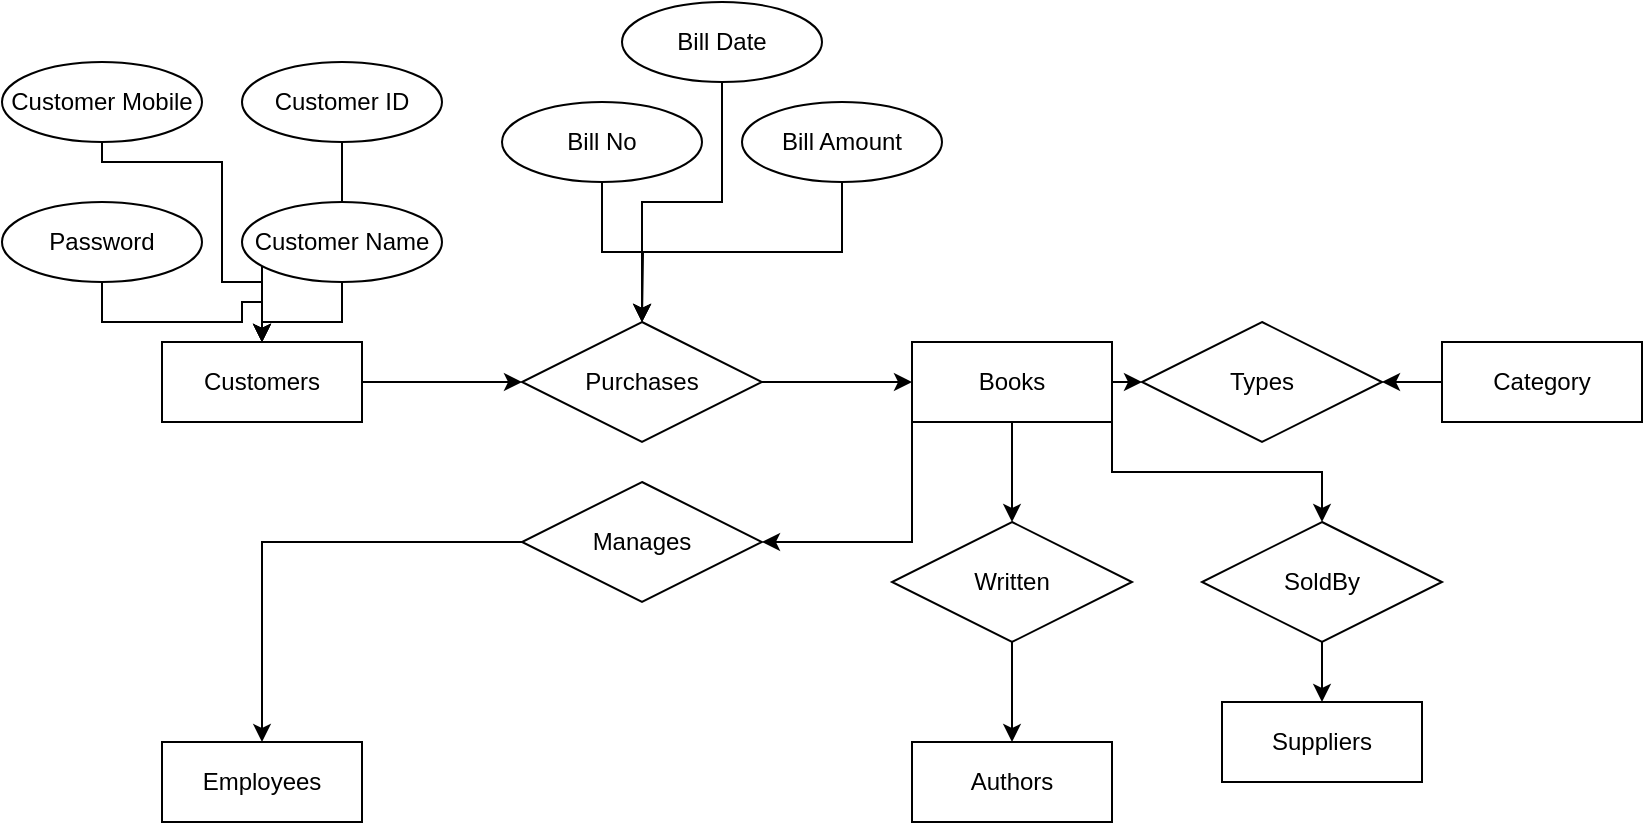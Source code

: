 <mxfile version="13.5.1" type="github">
  <diagram id="R2lEEEUBdFMjLlhIrx00" name="Page-1">
    <mxGraphModel dx="946" dy="594" grid="1" gridSize="10" guides="1" tooltips="1" connect="1" arrows="1" fold="1" page="1" pageScale="1" pageWidth="850" pageHeight="1100" math="0" shadow="0" extFonts="Permanent Marker^https://fonts.googleapis.com/css?family=Permanent+Marker">
      <root>
        <mxCell id="0" />
        <mxCell id="1" parent="0" />
        <mxCell id="deaUnhrbm18fLQYKPsMd-12" style="edgeStyle=orthogonalEdgeStyle;rounded=0;orthogonalLoop=1;jettySize=auto;html=1;entryX=0;entryY=0.5;entryDx=0;entryDy=0;" edge="1" parent="1" source="deaUnhrbm18fLQYKPsMd-1" target="deaUnhrbm18fLQYKPsMd-8">
          <mxGeometry relative="1" as="geometry" />
        </mxCell>
        <mxCell id="deaUnhrbm18fLQYKPsMd-1" value="Customers" style="whiteSpace=wrap;html=1;align=center;" vertex="1" parent="1">
          <mxGeometry x="100" y="180" width="100" height="40" as="geometry" />
        </mxCell>
        <mxCell id="deaUnhrbm18fLQYKPsMd-2" value="Employees" style="whiteSpace=wrap;html=1;align=center;" vertex="1" parent="1">
          <mxGeometry x="100" y="380" width="100" height="40" as="geometry" />
        </mxCell>
        <mxCell id="deaUnhrbm18fLQYKPsMd-15" style="edgeStyle=orthogonalEdgeStyle;rounded=0;orthogonalLoop=1;jettySize=auto;html=1;exitX=0.5;exitY=1;exitDx=0;exitDy=0;" edge="1" parent="1" source="deaUnhrbm18fLQYKPsMd-3" target="deaUnhrbm18fLQYKPsMd-14">
          <mxGeometry relative="1" as="geometry" />
        </mxCell>
        <mxCell id="deaUnhrbm18fLQYKPsMd-26" style="edgeStyle=orthogonalEdgeStyle;rounded=0;orthogonalLoop=1;jettySize=auto;html=1;exitX=0;exitY=1;exitDx=0;exitDy=0;entryX=1;entryY=0.5;entryDx=0;entryDy=0;" edge="1" parent="1" source="deaUnhrbm18fLQYKPsMd-3" target="deaUnhrbm18fLQYKPsMd-25">
          <mxGeometry relative="1" as="geometry" />
        </mxCell>
        <mxCell id="deaUnhrbm18fLQYKPsMd-29" style="edgeStyle=orthogonalEdgeStyle;rounded=0;orthogonalLoop=1;jettySize=auto;html=1;exitX=1;exitY=1;exitDx=0;exitDy=0;entryX=0.5;entryY=0;entryDx=0;entryDy=0;" edge="1" parent="1" source="deaUnhrbm18fLQYKPsMd-3" target="deaUnhrbm18fLQYKPsMd-28">
          <mxGeometry relative="1" as="geometry" />
        </mxCell>
        <mxCell id="deaUnhrbm18fLQYKPsMd-37" style="edgeStyle=orthogonalEdgeStyle;rounded=0;orthogonalLoop=1;jettySize=auto;html=1;exitX=1;exitY=0.5;exitDx=0;exitDy=0;entryX=0;entryY=0.5;entryDx=0;entryDy=0;" edge="1" parent="1" source="deaUnhrbm18fLQYKPsMd-3" target="deaUnhrbm18fLQYKPsMd-32">
          <mxGeometry relative="1" as="geometry" />
        </mxCell>
        <mxCell id="deaUnhrbm18fLQYKPsMd-3" value="Books" style="whiteSpace=wrap;html=1;align=center;" vertex="1" parent="1">
          <mxGeometry x="475" y="180" width="100" height="40" as="geometry" />
        </mxCell>
        <mxCell id="deaUnhrbm18fLQYKPsMd-38" value="" style="edgeStyle=orthogonalEdgeStyle;rounded=0;orthogonalLoop=1;jettySize=auto;html=1;" edge="1" parent="1" source="deaUnhrbm18fLQYKPsMd-4" target="deaUnhrbm18fLQYKPsMd-32">
          <mxGeometry relative="1" as="geometry" />
        </mxCell>
        <mxCell id="deaUnhrbm18fLQYKPsMd-4" value="Category" style="whiteSpace=wrap;html=1;align=center;" vertex="1" parent="1">
          <mxGeometry x="740" y="180" width="100" height="40" as="geometry" />
        </mxCell>
        <mxCell id="deaUnhrbm18fLQYKPsMd-6" value="Authors" style="whiteSpace=wrap;html=1;align=center;" vertex="1" parent="1">
          <mxGeometry x="475" y="380" width="100" height="40" as="geometry" />
        </mxCell>
        <mxCell id="deaUnhrbm18fLQYKPsMd-10" style="edgeStyle=orthogonalEdgeStyle;rounded=0;orthogonalLoop=1;jettySize=auto;html=1;entryX=0.5;entryY=0;entryDx=0;entryDy=0;" edge="1" parent="1" source="deaUnhrbm18fLQYKPsMd-7" target="deaUnhrbm18fLQYKPsMd-8">
          <mxGeometry relative="1" as="geometry" />
        </mxCell>
        <mxCell id="deaUnhrbm18fLQYKPsMd-7" value="Bill No" style="ellipse;whiteSpace=wrap;html=1;align=center;" vertex="1" parent="1">
          <mxGeometry x="270" y="60" width="100" height="40" as="geometry" />
        </mxCell>
        <mxCell id="deaUnhrbm18fLQYKPsMd-13" style="edgeStyle=orthogonalEdgeStyle;rounded=0;orthogonalLoop=1;jettySize=auto;html=1;entryX=0;entryY=0.5;entryDx=0;entryDy=0;" edge="1" parent="1" source="deaUnhrbm18fLQYKPsMd-8" target="deaUnhrbm18fLQYKPsMd-3">
          <mxGeometry relative="1" as="geometry" />
        </mxCell>
        <mxCell id="deaUnhrbm18fLQYKPsMd-8" value="Purchases" style="shape=rhombus;perimeter=rhombusPerimeter;whiteSpace=wrap;html=1;align=center;" vertex="1" parent="1">
          <mxGeometry x="280" y="170" width="120" height="60" as="geometry" />
        </mxCell>
        <mxCell id="deaUnhrbm18fLQYKPsMd-11" style="edgeStyle=orthogonalEdgeStyle;rounded=0;orthogonalLoop=1;jettySize=auto;html=1;exitX=0.5;exitY=1;exitDx=0;exitDy=0;" edge="1" parent="1" source="deaUnhrbm18fLQYKPsMd-9">
          <mxGeometry relative="1" as="geometry">
            <mxPoint x="340" y="170" as="targetPoint" />
          </mxGeometry>
        </mxCell>
        <mxCell id="deaUnhrbm18fLQYKPsMd-9" value="Bill Amount" style="ellipse;whiteSpace=wrap;html=1;align=center;" vertex="1" parent="1">
          <mxGeometry x="390" y="60" width="100" height="40" as="geometry" />
        </mxCell>
        <mxCell id="deaUnhrbm18fLQYKPsMd-16" style="edgeStyle=orthogonalEdgeStyle;rounded=0;orthogonalLoop=1;jettySize=auto;html=1;exitX=0.5;exitY=1;exitDx=0;exitDy=0;entryX=0.5;entryY=0;entryDx=0;entryDy=0;" edge="1" parent="1" source="deaUnhrbm18fLQYKPsMd-14" target="deaUnhrbm18fLQYKPsMd-6">
          <mxGeometry relative="1" as="geometry" />
        </mxCell>
        <mxCell id="deaUnhrbm18fLQYKPsMd-14" value="Written" style="shape=rhombus;perimeter=rhombusPerimeter;whiteSpace=wrap;html=1;align=center;" vertex="1" parent="1">
          <mxGeometry x="465" y="270" width="120" height="60" as="geometry" />
        </mxCell>
        <mxCell id="deaUnhrbm18fLQYKPsMd-21" value="" style="edgeStyle=orthogonalEdgeStyle;rounded=0;orthogonalLoop=1;jettySize=auto;html=1;" edge="1" parent="1" source="deaUnhrbm18fLQYKPsMd-17" target="deaUnhrbm18fLQYKPsMd-1">
          <mxGeometry relative="1" as="geometry" />
        </mxCell>
        <mxCell id="deaUnhrbm18fLQYKPsMd-17" value="Password" style="ellipse;whiteSpace=wrap;html=1;align=center;" vertex="1" parent="1">
          <mxGeometry x="20" y="110" width="100" height="40" as="geometry" />
        </mxCell>
        <mxCell id="deaUnhrbm18fLQYKPsMd-22" style="edgeStyle=orthogonalEdgeStyle;rounded=0;orthogonalLoop=1;jettySize=auto;html=1;exitX=0.5;exitY=1;exitDx=0;exitDy=0;" edge="1" parent="1" source="deaUnhrbm18fLQYKPsMd-18">
          <mxGeometry relative="1" as="geometry">
            <mxPoint x="150" y="180" as="targetPoint" />
            <Array as="points">
              <mxPoint x="70" y="90" />
              <mxPoint x="130" y="90" />
              <mxPoint x="130" y="150" />
              <mxPoint x="150" y="150" />
            </Array>
          </mxGeometry>
        </mxCell>
        <mxCell id="deaUnhrbm18fLQYKPsMd-18" value="Customer Mobile" style="ellipse;whiteSpace=wrap;html=1;align=center;" vertex="1" parent="1">
          <mxGeometry x="20" y="40" width="100" height="40" as="geometry" />
        </mxCell>
        <mxCell id="deaUnhrbm18fLQYKPsMd-20" value="" style="edgeStyle=orthogonalEdgeStyle;rounded=0;orthogonalLoop=1;jettySize=auto;html=1;" edge="1" parent="1" source="deaUnhrbm18fLQYKPsMd-19" target="deaUnhrbm18fLQYKPsMd-1">
          <mxGeometry relative="1" as="geometry" />
        </mxCell>
        <mxCell id="deaUnhrbm18fLQYKPsMd-19" value="Customer ID" style="ellipse;whiteSpace=wrap;html=1;align=center;" vertex="1" parent="1">
          <mxGeometry x="140" y="40" width="100" height="40" as="geometry" />
        </mxCell>
        <mxCell id="deaUnhrbm18fLQYKPsMd-24" value="" style="edgeStyle=orthogonalEdgeStyle;rounded=0;orthogonalLoop=1;jettySize=auto;html=1;" edge="1" parent="1" source="deaUnhrbm18fLQYKPsMd-23" target="deaUnhrbm18fLQYKPsMd-1">
          <mxGeometry relative="1" as="geometry" />
        </mxCell>
        <mxCell id="deaUnhrbm18fLQYKPsMd-23" value="Customer Name" style="ellipse;whiteSpace=wrap;html=1;align=center;" vertex="1" parent="1">
          <mxGeometry x="140" y="110" width="100" height="40" as="geometry" />
        </mxCell>
        <mxCell id="deaUnhrbm18fLQYKPsMd-27" style="edgeStyle=orthogonalEdgeStyle;rounded=0;orthogonalLoop=1;jettySize=auto;html=1;entryX=0.5;entryY=0;entryDx=0;entryDy=0;" edge="1" parent="1" source="deaUnhrbm18fLQYKPsMd-25" target="deaUnhrbm18fLQYKPsMd-2">
          <mxGeometry relative="1" as="geometry" />
        </mxCell>
        <mxCell id="deaUnhrbm18fLQYKPsMd-25" value="Manages" style="shape=rhombus;perimeter=rhombusPerimeter;whiteSpace=wrap;html=1;align=center;" vertex="1" parent="1">
          <mxGeometry x="280" y="250" width="120" height="60" as="geometry" />
        </mxCell>
        <mxCell id="deaUnhrbm18fLQYKPsMd-31" style="edgeStyle=orthogonalEdgeStyle;rounded=0;orthogonalLoop=1;jettySize=auto;html=1;exitX=0.5;exitY=1;exitDx=0;exitDy=0;entryX=0.5;entryY=0;entryDx=0;entryDy=0;" edge="1" parent="1" source="deaUnhrbm18fLQYKPsMd-28" target="deaUnhrbm18fLQYKPsMd-30">
          <mxGeometry relative="1" as="geometry" />
        </mxCell>
        <mxCell id="deaUnhrbm18fLQYKPsMd-28" value="SoldBy&lt;br&gt;" style="shape=rhombus;perimeter=rhombusPerimeter;whiteSpace=wrap;html=1;align=center;" vertex="1" parent="1">
          <mxGeometry x="620" y="270" width="120" height="60" as="geometry" />
        </mxCell>
        <mxCell id="deaUnhrbm18fLQYKPsMd-30" value="Suppliers" style="whiteSpace=wrap;html=1;align=center;" vertex="1" parent="1">
          <mxGeometry x="630" y="360" width="100" height="40" as="geometry" />
        </mxCell>
        <mxCell id="deaUnhrbm18fLQYKPsMd-32" value="Types" style="shape=rhombus;perimeter=rhombusPerimeter;whiteSpace=wrap;html=1;align=center;rotation=0;" vertex="1" parent="1">
          <mxGeometry x="590" y="170" width="120" height="60" as="geometry" />
        </mxCell>
        <mxCell id="deaUnhrbm18fLQYKPsMd-36" style="edgeStyle=orthogonalEdgeStyle;rounded=0;orthogonalLoop=1;jettySize=auto;html=1;exitX=0.5;exitY=1;exitDx=0;exitDy=0;entryX=0.5;entryY=0;entryDx=0;entryDy=0;" edge="1" parent="1" source="deaUnhrbm18fLQYKPsMd-35" target="deaUnhrbm18fLQYKPsMd-8">
          <mxGeometry relative="1" as="geometry" />
        </mxCell>
        <mxCell id="deaUnhrbm18fLQYKPsMd-35" value="Bill Date" style="ellipse;whiteSpace=wrap;html=1;align=center;" vertex="1" parent="1">
          <mxGeometry x="330" y="10" width="100" height="40" as="geometry" />
        </mxCell>
      </root>
    </mxGraphModel>
  </diagram>
</mxfile>

